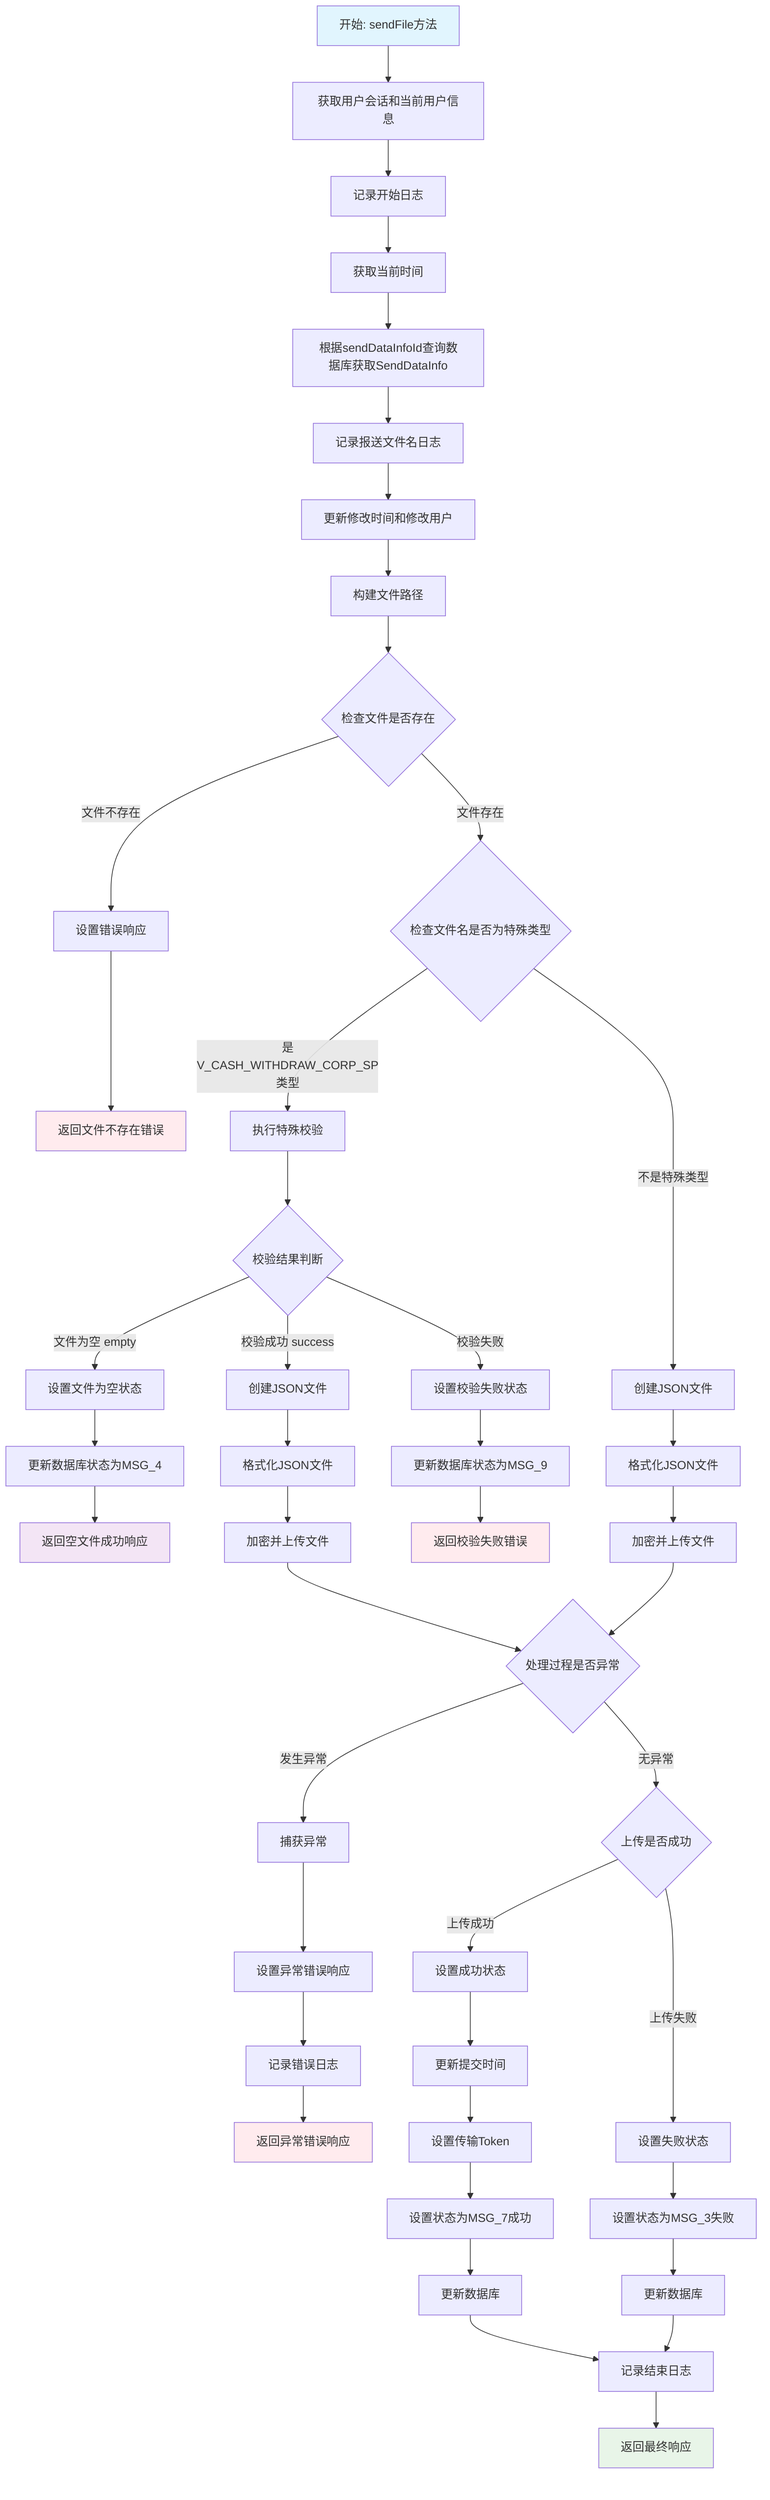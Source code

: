 flowchart TD
    A[开始: sendFile方法] --> B[获取用户会话和当前用户信息]
    B --> C[记录开始日志]
    C --> D[获取当前时间]
    D --> E[根据sendDataInfoId查询数据库获取SendDataInfo]
    E --> F[记录报送文件名日志]
    F --> G[更新修改时间和修改用户]
    G --> H[构建文件路径]
    H --> I{检查文件是否存在}
    
    I -->|文件不存在| J[设置错误响应]
    J --> K[返回文件不存在错误]
    
    I -->|文件存在| L{检查文件名是否为特殊类型}
    L -->|是V_CASH_WITHDRAW_CORP_SP类型| M[执行特殊校验]
    L -->|不是特殊类型| N[创建JSON文件]
    
    M --> O{校验结果判断}
    O -->|文件为空 empty| P[设置文件为空状态]
    P --> Q[更新数据库状态为MSG_4]
    Q --> R[返回空文件成功响应]
    
    O -->|校验成功 success| S[创建JSON文件]
    S --> T[格式化JSON文件]
    T --> U[加密并上传文件]
    
    O -->|校验失败| V[设置校验失败状态]
    V --> W[更新数据库状态为MSG_9]
    W --> X[返回校验失败错误]
    
    N --> Y[格式化JSON文件]
    Y --> Z[加密并上传文件]
    
    U --> AA{处理过程是否异常}
    Z --> AA
    
    AA -->|发生异常| BB[捕获异常]
    BB --> CC[设置异常错误响应]
    CC --> DD[记录错误日志]
    DD --> EE[返回异常错误响应]
    
    AA -->|无异常| FF{上传是否成功}
    
    FF -->|上传成功| GG[设置成功状态]
    GG --> HH[更新提交时间]
    HH --> II[设置传输Token]
    II --> JJ[设置状态为MSG_7成功]
    JJ --> KK[更新数据库]
    
    FF -->|上传失败| LL[设置失败状态]
    LL --> MM[设置状态为MSG_3失败]
    MM --> NN[更新数据库]
    
    KK --> OO[记录结束日志]
    NN --> OO
    OO --> PP[返回最终响应]
    
    style A fill:#e1f5fe
    style K fill:#ffebee
    style R fill:#f3e5f5
    style X fill:#ffebee
    style EE fill:#ffebee
    style PP fill:#e8f5e8